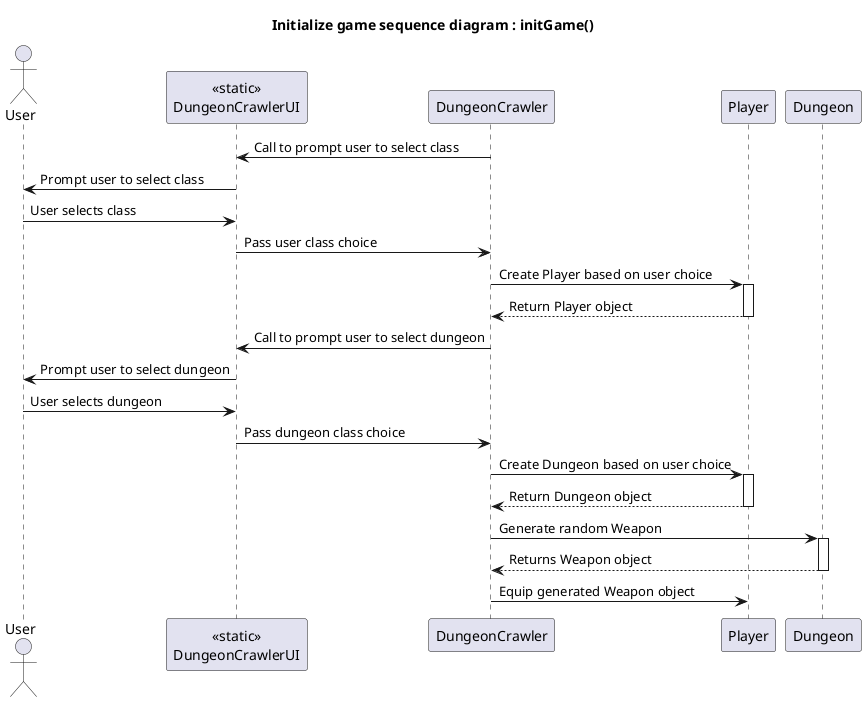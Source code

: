 @startuml
title Initialize game sequence diagram : initGame()

actor User as U
participant "<<static>>\nDungeonCrawlerUI" as UI
participant "DungeonCrawler" as DC
participant Player
participant Dungeon

DC -> UI : Call to prompt user to select class
UI -> U : Prompt user to select class
U -> UI : User selects class
UI -> DC : Pass user class choice
DC -> Player : Create Player based on user choice
activate Player
DC <-- Player : Return Player object
deactivate Player


DC -> UI : Call to prompt user to select dungeon
UI -> U : Prompt user to select dungeon
U -> UI : User selects dungeon
UI -> DC : Pass dungeon class choice
DC -> Player : Create Dungeon based on user choice
activate Player
DC <-- Player : Return Dungeon object
deactivate Player

DC -> Dungeon : Generate random Weapon
activate Dungeon
DC <-- Dungeon : Returns Weapon object
deactivate Dungeon
DC -> Player : Equip generated Weapon object
@enduml
